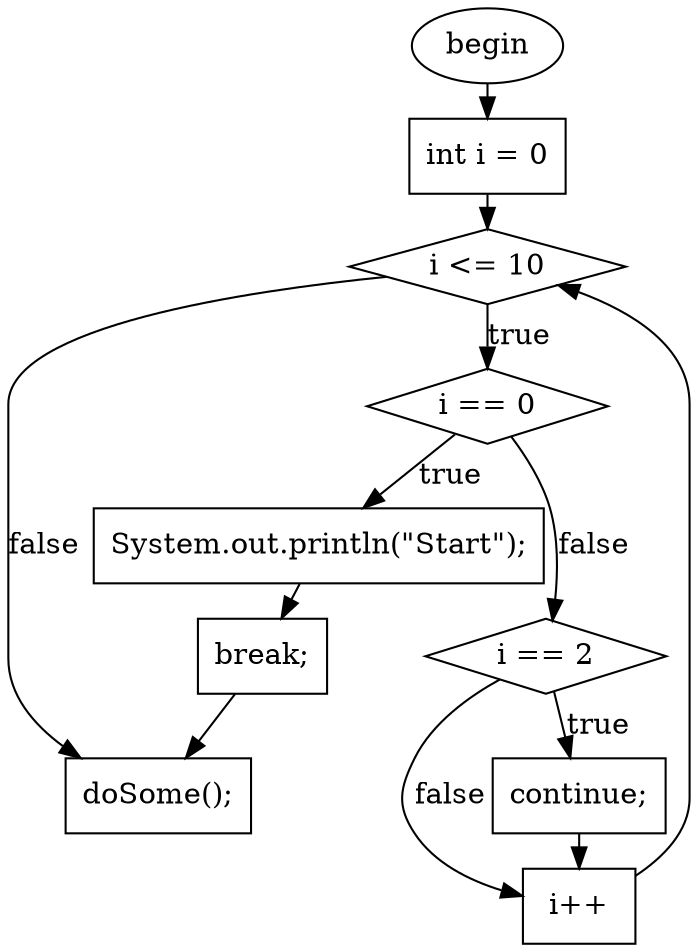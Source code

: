 digraph G{
ranksep = 0.1;
nodesep = 0.1;
F0T0[ shape=ellipse, label="begin", style="filled", fillcolor="white"]
F40T214[ shape=box, label="int i = 0", style="filled", fillcolor="white"]
F56T62[ shape=diamond, label="i \<= 10", style="filled", fillcolor="white"]
F74T134[ shape=diamond, label="i == 0", style="filled", fillcolor="white"]
F92T119[ shape=box, label="System.out.println(\"Start\");", style="filled", fillcolor="white"]
F125T130[ shape=box, label="break;", style="filled", fillcolor="white"]
F138T168[ shape=diamond, label="i == 2", style="filled", fillcolor="white"]
F156T164[ shape=box, label="continue;", style="filled", fillcolor="white"]
F65T67[ shape=box, label="i++", style="filled", fillcolor="white"]
F216T224[ shape=box, label="doSome();", style="filled", fillcolor="white"]
F0T0 -> F40T214
F92T119 -> F125T130
F56T62 -> F74T134[label="true", minlen=1]
F74T134 -> F92T119[label="true", minlen=1]
F138T168 -> F156T164[label="true", minlen=1]
F40T214 -> F56T62
F65T67 -> F56T62
F125T130 -> F216T224
F156T164 -> F65T67
F74T134 -> F138T168[label="false", minlen=2]
F138T168 -> F65T67[label="false", minlen=2]
F56T62 -> F216T224[label="false", minlen=2]
}
